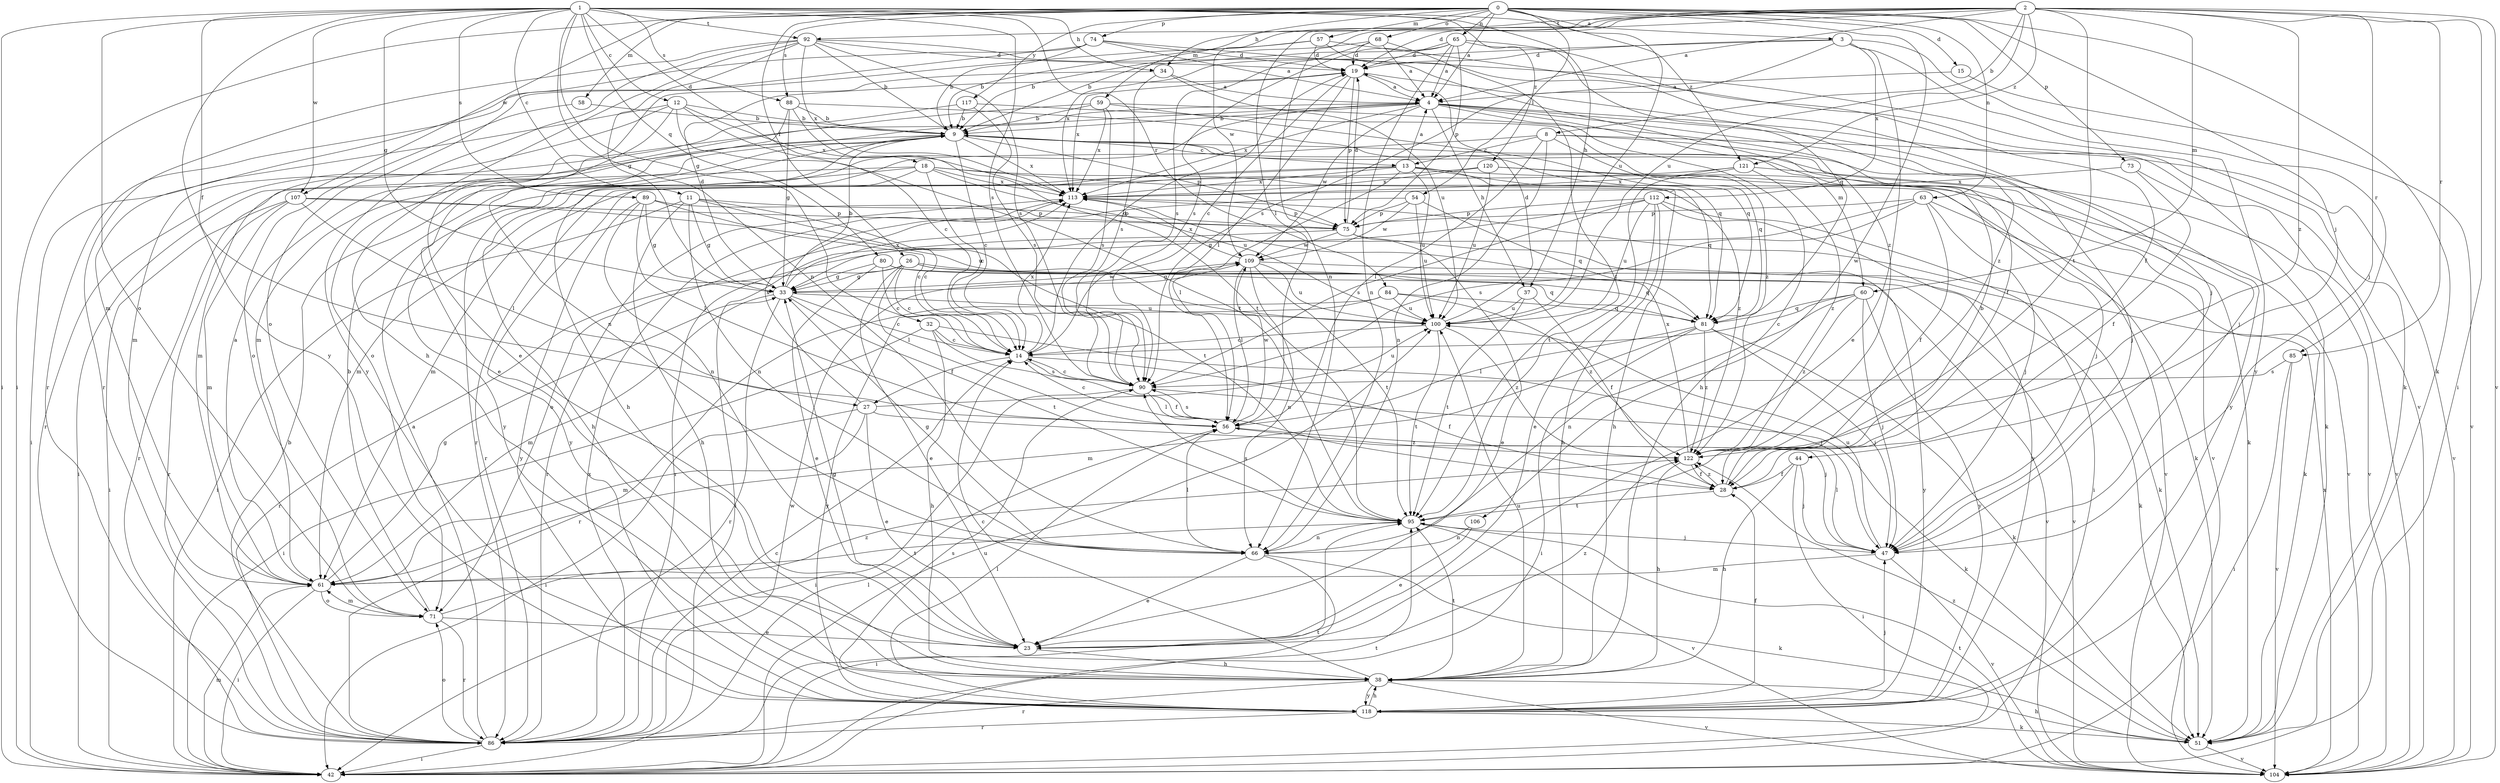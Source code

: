 strict digraph  {
0;
1;
2;
3;
4;
8;
9;
11;
12;
13;
14;
15;
18;
19;
23;
26;
27;
28;
32;
33;
34;
37;
38;
42;
44;
47;
51;
54;
56;
57;
58;
59;
60;
61;
63;
65;
66;
68;
71;
73;
74;
75;
80;
81;
84;
85;
86;
88;
89;
90;
92;
95;
100;
104;
106;
107;
109;
112;
113;
117;
118;
120;
121;
122;
0 -> 3  [label=a];
0 -> 4  [label=a];
0 -> 15  [label=d];
0 -> 26  [label=f];
0 -> 34  [label=h];
0 -> 42  [label=i];
0 -> 44  [label=j];
0 -> 51  [label=k];
0 -> 54  [label=l];
0 -> 57  [label=m];
0 -> 58  [label=m];
0 -> 63  [label=n];
0 -> 65  [label=n];
0 -> 68  [label=o];
0 -> 73  [label=p];
0 -> 74  [label=p];
0 -> 88  [label=s];
0 -> 100  [label=u];
0 -> 106  [label=w];
0 -> 107  [label=w];
0 -> 117  [label=y];
1 -> 11  [label=c];
1 -> 12  [label=c];
1 -> 18  [label=d];
1 -> 27  [label=f];
1 -> 32  [label=g];
1 -> 33  [label=g];
1 -> 34  [label=h];
1 -> 37  [label=h];
1 -> 42  [label=i];
1 -> 66  [label=n];
1 -> 71  [label=o];
1 -> 80  [label=q];
1 -> 84  [label=r];
1 -> 88  [label=s];
1 -> 89  [label=s];
1 -> 90  [label=s];
1 -> 92  [label=t];
1 -> 107  [label=w];
1 -> 118  [label=y];
1 -> 120  [label=z];
1 -> 121  [label=z];
2 -> 4  [label=a];
2 -> 8  [label=b];
2 -> 19  [label=d];
2 -> 42  [label=i];
2 -> 47  [label=j];
2 -> 56  [label=l];
2 -> 59  [label=m];
2 -> 60  [label=m];
2 -> 66  [label=n];
2 -> 85  [label=r];
2 -> 92  [label=t];
2 -> 95  [label=t];
2 -> 100  [label=u];
2 -> 104  [label=v];
2 -> 109  [label=w];
2 -> 121  [label=z];
2 -> 122  [label=z];
3 -> 19  [label=d];
3 -> 23  [label=e];
3 -> 85  [label=r];
3 -> 90  [label=s];
3 -> 112  [label=x];
3 -> 113  [label=x];
3 -> 118  [label=y];
4 -> 9  [label=b];
4 -> 37  [label=h];
4 -> 38  [label=h];
4 -> 47  [label=j];
4 -> 51  [label=k];
4 -> 60  [label=m];
4 -> 61  [label=m];
4 -> 109  [label=w];
4 -> 113  [label=x];
4 -> 118  [label=y];
8 -> 13  [label=c];
8 -> 47  [label=j];
8 -> 56  [label=l];
8 -> 66  [label=n];
8 -> 81  [label=q];
8 -> 86  [label=r];
8 -> 104  [label=v];
9 -> 13  [label=c];
9 -> 14  [label=c];
9 -> 38  [label=h];
9 -> 51  [label=k];
9 -> 61  [label=m];
9 -> 75  [label=p];
9 -> 104  [label=v];
9 -> 113  [label=x];
9 -> 118  [label=y];
11 -> 14  [label=c];
11 -> 33  [label=g];
11 -> 38  [label=h];
11 -> 42  [label=i];
11 -> 66  [label=n];
11 -> 75  [label=p];
11 -> 95  [label=t];
12 -> 9  [label=b];
12 -> 14  [label=c];
12 -> 23  [label=e];
12 -> 42  [label=i];
12 -> 61  [label=m];
12 -> 95  [label=t];
12 -> 113  [label=x];
13 -> 4  [label=a];
13 -> 38  [label=h];
13 -> 56  [label=l];
13 -> 61  [label=m];
13 -> 81  [label=q];
13 -> 86  [label=r];
13 -> 100  [label=u];
13 -> 104  [label=v];
13 -> 113  [label=x];
14 -> 19  [label=d];
14 -> 27  [label=f];
14 -> 28  [label=f];
14 -> 90  [label=s];
14 -> 113  [label=x];
15 -> 4  [label=a];
15 -> 104  [label=v];
18 -> 14  [label=c];
18 -> 38  [label=h];
18 -> 42  [label=i];
18 -> 51  [label=k];
18 -> 86  [label=r];
18 -> 100  [label=u];
18 -> 113  [label=x];
18 -> 122  [label=z];
19 -> 4  [label=a];
19 -> 14  [label=c];
19 -> 56  [label=l];
19 -> 75  [label=p];
19 -> 113  [label=x];
19 -> 122  [label=z];
23 -> 33  [label=g];
23 -> 38  [label=h];
23 -> 122  [label=z];
26 -> 14  [label=c];
26 -> 23  [label=e];
26 -> 33  [label=g];
26 -> 51  [label=k];
26 -> 56  [label=l];
26 -> 81  [label=q];
26 -> 86  [label=r];
26 -> 104  [label=v];
27 -> 23  [label=e];
27 -> 42  [label=i];
27 -> 47  [label=j];
27 -> 61  [label=m];
27 -> 100  [label=u];
27 -> 113  [label=x];
28 -> 9  [label=b];
28 -> 95  [label=t];
28 -> 122  [label=z];
32 -> 14  [label=c];
32 -> 28  [label=f];
32 -> 38  [label=h];
32 -> 42  [label=i];
32 -> 47  [label=j];
33 -> 9  [label=b];
33 -> 14  [label=c];
33 -> 19  [label=d];
33 -> 61  [label=m];
33 -> 86  [label=r];
33 -> 95  [label=t];
33 -> 100  [label=u];
33 -> 109  [label=w];
33 -> 113  [label=x];
34 -> 4  [label=a];
34 -> 23  [label=e];
34 -> 90  [label=s];
34 -> 100  [label=u];
37 -> 28  [label=f];
37 -> 95  [label=t];
37 -> 100  [label=u];
38 -> 14  [label=c];
38 -> 86  [label=r];
38 -> 95  [label=t];
38 -> 100  [label=u];
38 -> 104  [label=v];
38 -> 118  [label=y];
42 -> 61  [label=m];
42 -> 95  [label=t];
42 -> 100  [label=u];
44 -> 28  [label=f];
44 -> 38  [label=h];
44 -> 42  [label=i];
44 -> 47  [label=j];
47 -> 56  [label=l];
47 -> 61  [label=m];
47 -> 100  [label=u];
47 -> 104  [label=v];
51 -> 38  [label=h];
51 -> 104  [label=v];
51 -> 122  [label=z];
54 -> 71  [label=o];
54 -> 75  [label=p];
54 -> 81  [label=q];
54 -> 100  [label=u];
54 -> 109  [label=w];
56 -> 14  [label=c];
56 -> 90  [label=s];
56 -> 109  [label=w];
56 -> 122  [label=z];
57 -> 9  [label=b];
57 -> 19  [label=d];
57 -> 47  [label=j];
57 -> 86  [label=r];
57 -> 104  [label=v];
58 -> 9  [label=b];
58 -> 71  [label=o];
59 -> 9  [label=b];
59 -> 28  [label=f];
59 -> 71  [label=o];
59 -> 81  [label=q];
59 -> 90  [label=s];
59 -> 113  [label=x];
60 -> 14  [label=c];
60 -> 47  [label=j];
60 -> 66  [label=n];
60 -> 81  [label=q];
60 -> 118  [label=y];
60 -> 122  [label=z];
61 -> 4  [label=a];
61 -> 33  [label=g];
61 -> 42  [label=i];
61 -> 71  [label=o];
61 -> 95  [label=t];
63 -> 28  [label=f];
63 -> 47  [label=j];
63 -> 51  [label=k];
63 -> 75  [label=p];
63 -> 86  [label=r];
63 -> 90  [label=s];
65 -> 4  [label=a];
65 -> 9  [label=b];
65 -> 19  [label=d];
65 -> 28  [label=f];
65 -> 66  [label=n];
65 -> 75  [label=p];
65 -> 81  [label=q];
65 -> 90  [label=s];
66 -> 23  [label=e];
66 -> 33  [label=g];
66 -> 42  [label=i];
66 -> 51  [label=k];
66 -> 56  [label=l];
68 -> 4  [label=a];
68 -> 9  [label=b];
68 -> 19  [label=d];
68 -> 90  [label=s];
68 -> 95  [label=t];
71 -> 9  [label=b];
71 -> 23  [label=e];
71 -> 61  [label=m];
71 -> 86  [label=r];
71 -> 122  [label=z];
73 -> 28  [label=f];
73 -> 104  [label=v];
73 -> 113  [label=x];
74 -> 4  [label=a];
74 -> 9  [label=b];
74 -> 19  [label=d];
74 -> 51  [label=k];
74 -> 61  [label=m];
74 -> 71  [label=o];
75 -> 19  [label=d];
75 -> 23  [label=e];
75 -> 42  [label=i];
75 -> 51  [label=k];
75 -> 109  [label=w];
80 -> 14  [label=c];
80 -> 23  [label=e];
80 -> 33  [label=g];
80 -> 81  [label=q];
80 -> 104  [label=v];
81 -> 42  [label=i];
81 -> 47  [label=j];
81 -> 51  [label=k];
81 -> 56  [label=l];
81 -> 61  [label=m];
81 -> 122  [label=z];
84 -> 81  [label=q];
84 -> 86  [label=r];
84 -> 100  [label=u];
84 -> 118  [label=y];
84 -> 122  [label=z];
85 -> 42  [label=i];
85 -> 90  [label=s];
85 -> 104  [label=v];
86 -> 4  [label=a];
86 -> 9  [label=b];
86 -> 14  [label=c];
86 -> 42  [label=i];
86 -> 56  [label=l];
86 -> 71  [label=o];
86 -> 95  [label=t];
86 -> 109  [label=w];
86 -> 113  [label=x];
88 -> 9  [label=b];
88 -> 33  [label=g];
88 -> 66  [label=n];
88 -> 81  [label=q];
88 -> 95  [label=t];
89 -> 14  [label=c];
89 -> 33  [label=g];
89 -> 56  [label=l];
89 -> 66  [label=n];
89 -> 75  [label=p];
89 -> 118  [label=y];
90 -> 14  [label=c];
90 -> 42  [label=i];
90 -> 51  [label=k];
90 -> 56  [label=l];
92 -> 9  [label=b];
92 -> 19  [label=d];
92 -> 33  [label=g];
92 -> 38  [label=h];
92 -> 86  [label=r];
92 -> 90  [label=s];
92 -> 113  [label=x];
92 -> 118  [label=y];
92 -> 122  [label=z];
95 -> 47  [label=j];
95 -> 66  [label=n];
95 -> 90  [label=s];
95 -> 104  [label=v];
100 -> 14  [label=c];
100 -> 19  [label=d];
100 -> 95  [label=t];
100 -> 122  [label=z];
104 -> 95  [label=t];
104 -> 113  [label=x];
106 -> 23  [label=e];
106 -> 66  [label=n];
107 -> 42  [label=i];
107 -> 56  [label=l];
107 -> 61  [label=m];
107 -> 75  [label=p];
107 -> 86  [label=r];
107 -> 100  [label=u];
109 -> 33  [label=g];
109 -> 56  [label=l];
109 -> 66  [label=n];
109 -> 95  [label=t];
109 -> 100  [label=u];
109 -> 113  [label=x];
109 -> 118  [label=y];
112 -> 23  [label=e];
112 -> 33  [label=g];
112 -> 38  [label=h];
112 -> 42  [label=i];
112 -> 75  [label=p];
112 -> 90  [label=s];
112 -> 100  [label=u];
112 -> 118  [label=y];
113 -> 75  [label=p];
113 -> 86  [label=r];
117 -> 9  [label=b];
117 -> 86  [label=r];
117 -> 90  [label=s];
117 -> 122  [label=z];
118 -> 28  [label=f];
118 -> 38  [label=h];
118 -> 47  [label=j];
118 -> 51  [label=k];
118 -> 56  [label=l];
118 -> 86  [label=r];
118 -> 90  [label=s];
120 -> 47  [label=j];
120 -> 100  [label=u];
120 -> 104  [label=v];
120 -> 113  [label=x];
120 -> 118  [label=y];
121 -> 61  [label=m];
121 -> 95  [label=t];
121 -> 104  [label=v];
121 -> 113  [label=x];
121 -> 122  [label=z];
122 -> 28  [label=f];
122 -> 38  [label=h];
122 -> 113  [label=x];
}
